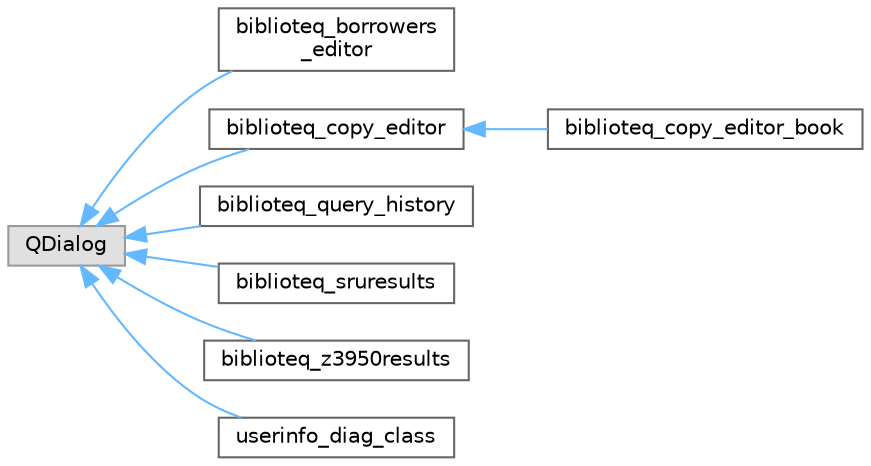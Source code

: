 digraph "Graphical Class Hierarchy"
{
 // LATEX_PDF_SIZE
  bgcolor="transparent";
  edge [fontname=Helvetica,fontsize=10,labelfontname=Helvetica,labelfontsize=10];
  node [fontname=Helvetica,fontsize=10,shape=box,height=0.2,width=0.4];
  rankdir="LR";
  Node0 [id="Node000000",label="QDialog",height=0.2,width=0.4,color="grey60", fillcolor="#E0E0E0", style="filled",tooltip=" "];
  Node0 -> Node1 [id="edge27_Node000000_Node000001",dir="back",color="steelblue1",style="solid",tooltip=" "];
  Node1 [id="Node000001",label="biblioteq_borrowers\l_editor",height=0.2,width=0.4,color="grey40", fillcolor="white", style="filled",URL="$classbiblioteq__borrowers__editor.html",tooltip=" "];
  Node0 -> Node2 [id="edge28_Node000000_Node000002",dir="back",color="steelblue1",style="solid",tooltip=" "];
  Node2 [id="Node000002",label="biblioteq_copy_editor",height=0.2,width=0.4,color="grey40", fillcolor="white", style="filled",URL="$classbiblioteq__copy__editor.html",tooltip=" "];
  Node2 -> Node3 [id="edge29_Node000002_Node000003",dir="back",color="steelblue1",style="solid",tooltip=" "];
  Node3 [id="Node000003",label="biblioteq_copy_editor_book",height=0.2,width=0.4,color="grey40", fillcolor="white", style="filled",URL="$classbiblioteq__copy__editor__book.html",tooltip=" "];
  Node0 -> Node4 [id="edge30_Node000000_Node000004",dir="back",color="steelblue1",style="solid",tooltip=" "];
  Node4 [id="Node000004",label="biblioteq_query_history",height=0.2,width=0.4,color="grey40", fillcolor="white", style="filled",URL="$classbiblioteq__query__history.html",tooltip=" "];
  Node0 -> Node5 [id="edge31_Node000000_Node000005",dir="back",color="steelblue1",style="solid",tooltip=" "];
  Node5 [id="Node000005",label="biblioteq_sruresults",height=0.2,width=0.4,color="grey40", fillcolor="white", style="filled",URL="$classbiblioteq__sruresults.html",tooltip=" "];
  Node0 -> Node6 [id="edge32_Node000000_Node000006",dir="back",color="steelblue1",style="solid",tooltip=" "];
  Node6 [id="Node000006",label="biblioteq_z3950results",height=0.2,width=0.4,color="grey40", fillcolor="white", style="filled",URL="$classbiblioteq__z3950results.html",tooltip=" "];
  Node0 -> Node7 [id="edge33_Node000000_Node000007",dir="back",color="steelblue1",style="solid",tooltip=" "];
  Node7 [id="Node000007",label="userinfo_diag_class",height=0.2,width=0.4,color="grey40", fillcolor="white", style="filled",URL="$classuserinfo__diag__class.html",tooltip=" "];
}
